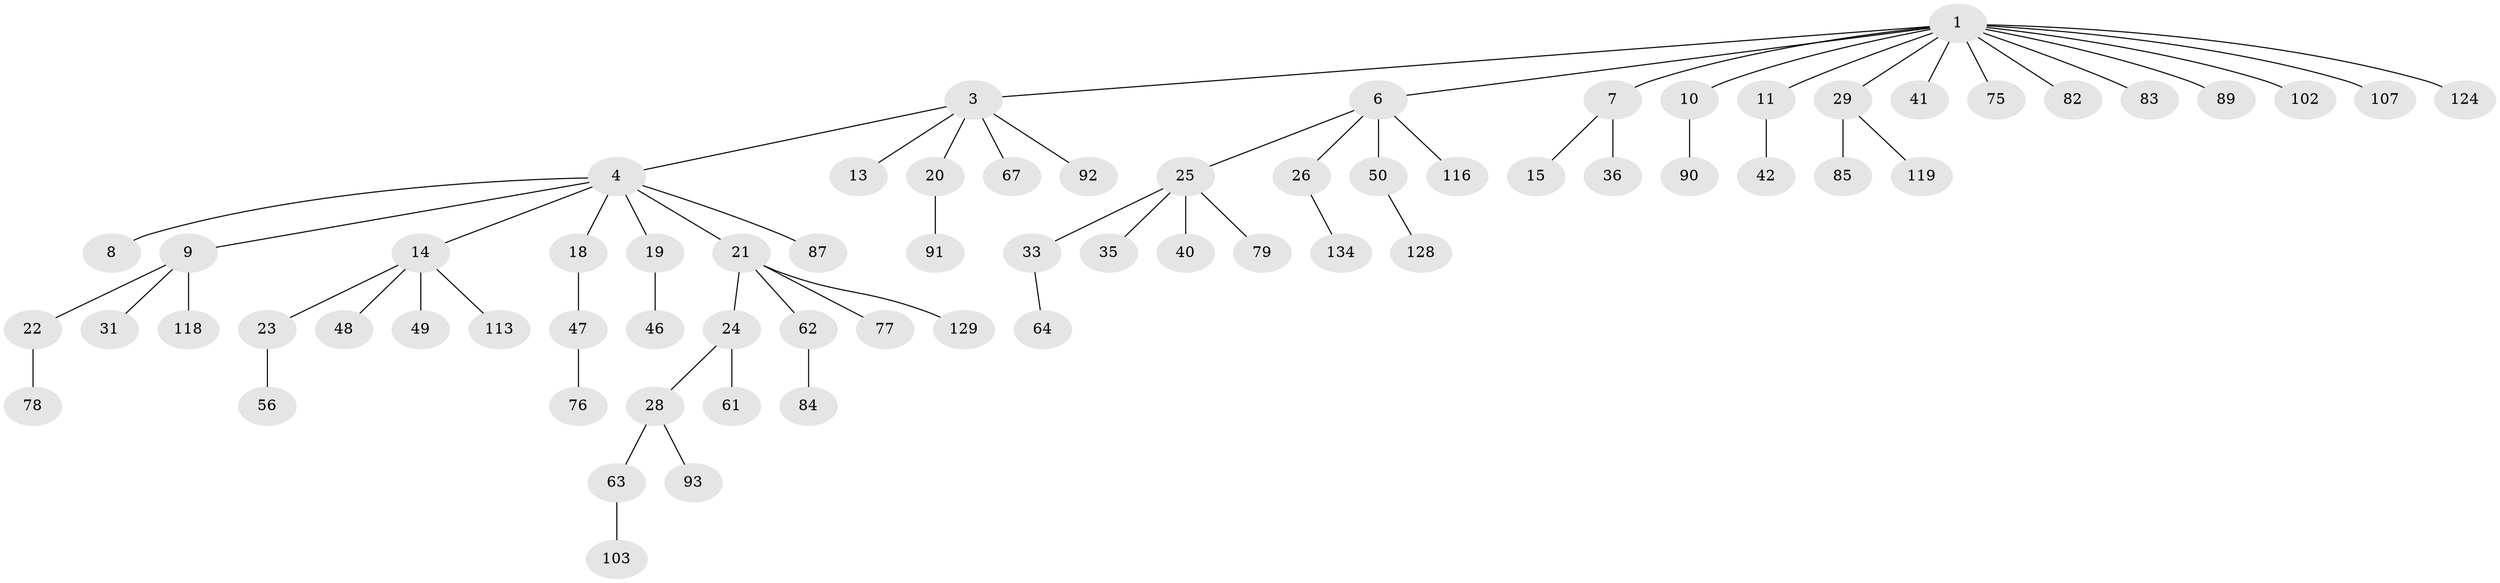 // original degree distribution, {6: 0.014925373134328358, 8: 0.014925373134328358, 4: 0.04477611940298507, 3: 0.13432835820895522, 1: 0.5223880597014925, 2: 0.23880597014925373, 5: 0.014925373134328358, 9: 0.007462686567164179, 7: 0.007462686567164179}
// Generated by graph-tools (version 1.1) at 2025/19/03/04/25 18:19:20]
// undirected, 67 vertices, 66 edges
graph export_dot {
graph [start="1"]
  node [color=gray90,style=filled];
  1 [super="+2+5+80"];
  3;
  4;
  6 [super="+12+105"];
  7;
  8;
  9;
  10;
  11 [super="+37"];
  13 [super="+38"];
  14 [super="+71+16"];
  15 [super="+52"];
  18 [super="+57+34"];
  19;
  20 [super="+43"];
  21 [super="+54+27+58+70"];
  22 [super="+55"];
  23;
  24 [super="+104+133+127+66"];
  25;
  26 [super="+69"];
  28 [super="+32+44"];
  29 [super="+94"];
  31 [super="+97+53"];
  33;
  35 [super="+110+39"];
  36 [super="+45"];
  40;
  41 [super="+74+114"];
  42 [super="+68"];
  46;
  47;
  48;
  49;
  50;
  56 [super="+59"];
  61;
  62;
  63;
  64;
  67;
  75 [super="+108"];
  76 [super="+99+86"];
  77;
  78;
  79;
  82;
  83;
  84;
  85;
  87;
  89;
  90;
  91;
  92;
  93 [super="+123+131"];
  102;
  103;
  107 [super="+109"];
  113;
  116;
  118;
  119;
  124;
  128;
  129;
  134;
  1 -- 3;
  1 -- 7;
  1 -- 11;
  1 -- 6;
  1 -- 102;
  1 -- 10;
  1 -- 75;
  1 -- 82;
  1 -- 89;
  1 -- 124;
  1 -- 107;
  1 -- 29;
  1 -- 41;
  1 -- 83;
  3 -- 4;
  3 -- 13;
  3 -- 20;
  3 -- 67;
  3 -- 92;
  4 -- 8;
  4 -- 9;
  4 -- 14;
  4 -- 18;
  4 -- 19;
  4 -- 21;
  4 -- 87;
  6 -- 50;
  6 -- 25;
  6 -- 26;
  6 -- 116;
  7 -- 15;
  7 -- 36;
  9 -- 22;
  9 -- 31;
  9 -- 118;
  10 -- 90;
  11 -- 42;
  14 -- 23;
  14 -- 48;
  14 -- 49;
  14 -- 113;
  18 -- 47;
  19 -- 46;
  20 -- 91;
  21 -- 24;
  21 -- 62;
  21 -- 77;
  21 -- 129;
  22 -- 78;
  23 -- 56;
  24 -- 28;
  24 -- 61;
  25 -- 33;
  25 -- 35;
  25 -- 40;
  25 -- 79;
  26 -- 134;
  28 -- 93;
  28 -- 63;
  29 -- 85;
  29 -- 119;
  33 -- 64;
  47 -- 76;
  50 -- 128;
  62 -- 84;
  63 -- 103;
}
